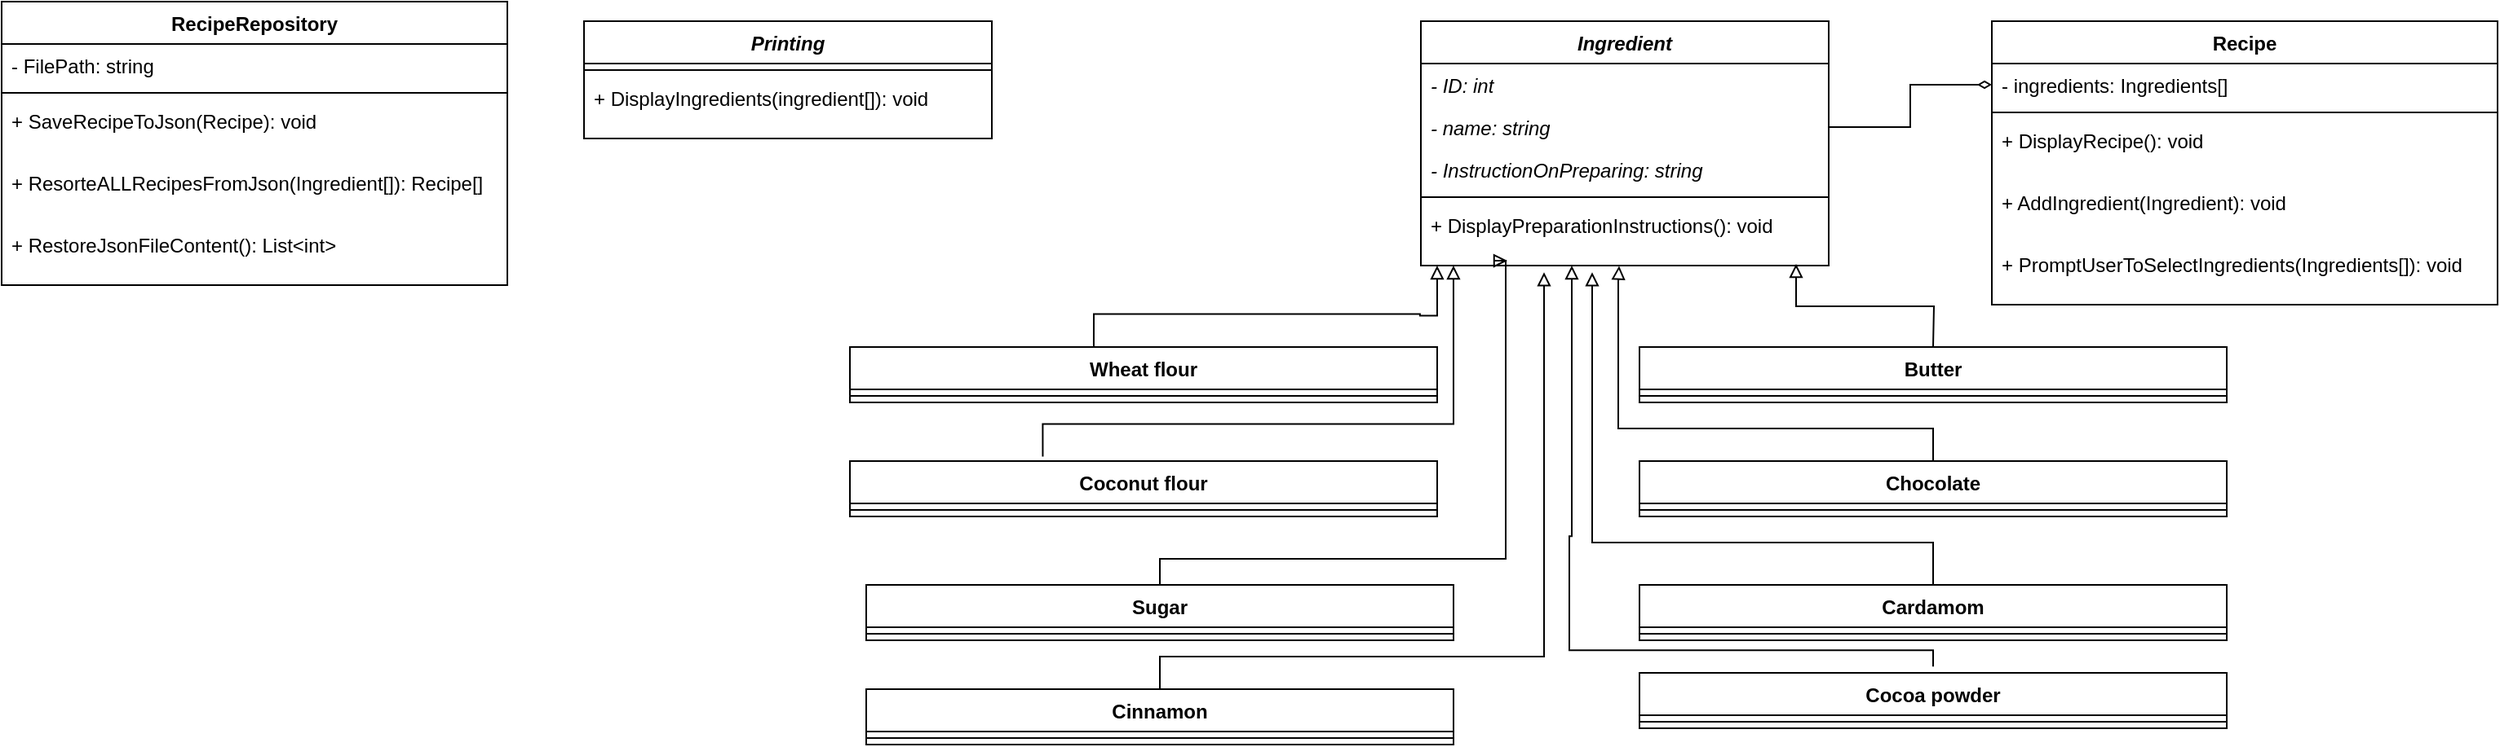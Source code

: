<mxfile version="24.7.10">
  <diagram name="Page-1" id="qROcjEqeEyhc1oqGEfKq">
    <mxGraphModel dx="2427" dy="775" grid="1" gridSize="10" guides="1" tooltips="1" connect="1" arrows="1" fold="1" page="1" pageScale="1" pageWidth="827" pageHeight="1169" math="0" shadow="0">
      <root>
        <mxCell id="0" />
        <mxCell id="1" parent="0" />
        <mxCell id="KYnBxB5Fywc9O9i57csS-1" value="&lt;i&gt;Ingredient&lt;/i&gt;" style="swimlane;fontStyle=1;align=center;verticalAlign=top;childLayout=stackLayout;horizontal=1;startSize=26;horizontalStack=0;resizeParent=1;resizeParentMax=0;resizeLast=0;collapsible=1;marginBottom=0;whiteSpace=wrap;html=1;" vertex="1" parent="1">
          <mxGeometry x="100" y="120" width="250" height="150" as="geometry" />
        </mxCell>
        <mxCell id="KYnBxB5Fywc9O9i57csS-2" value="&lt;i&gt;- ID: int&lt;/i&gt;" style="text;strokeColor=none;fillColor=none;align=left;verticalAlign=top;spacingLeft=4;spacingRight=4;overflow=hidden;rotatable=0;points=[[0,0.5],[1,0.5]];portConstraint=eastwest;whiteSpace=wrap;html=1;" vertex="1" parent="KYnBxB5Fywc9O9i57csS-1">
          <mxGeometry y="26" width="250" height="26" as="geometry" />
        </mxCell>
        <mxCell id="KYnBxB5Fywc9O9i57csS-3" value="&lt;i&gt;- name: string&lt;/i&gt;" style="text;strokeColor=none;fillColor=none;align=left;verticalAlign=top;spacingLeft=4;spacingRight=4;overflow=hidden;rotatable=0;points=[[0,0.5],[1,0.5]];portConstraint=eastwest;whiteSpace=wrap;html=1;" vertex="1" parent="KYnBxB5Fywc9O9i57csS-1">
          <mxGeometry y="52" width="250" height="26" as="geometry" />
        </mxCell>
        <mxCell id="KYnBxB5Fywc9O9i57csS-4" value="&lt;i&gt;- InstructionOnPreparing: string&lt;/i&gt;" style="text;strokeColor=none;fillColor=none;align=left;verticalAlign=top;spacingLeft=4;spacingRight=4;overflow=hidden;rotatable=0;points=[[0,0.5],[1,0.5]];portConstraint=eastwest;whiteSpace=wrap;html=1;" vertex="1" parent="KYnBxB5Fywc9O9i57csS-1">
          <mxGeometry y="78" width="250" height="26" as="geometry" />
        </mxCell>
        <mxCell id="KYnBxB5Fywc9O9i57csS-5" value="" style="line;strokeWidth=1;fillColor=none;align=left;verticalAlign=middle;spacingTop=-1;spacingLeft=3;spacingRight=3;rotatable=0;labelPosition=right;points=[];portConstraint=eastwest;strokeColor=inherit;" vertex="1" parent="KYnBxB5Fywc9O9i57csS-1">
          <mxGeometry y="104" width="250" height="8" as="geometry" />
        </mxCell>
        <mxCell id="KYnBxB5Fywc9O9i57csS-6" value="+ DisplayPreparationInstructions(): void" style="text;strokeColor=none;fillColor=none;align=left;verticalAlign=top;spacingLeft=4;spacingRight=4;overflow=hidden;rotatable=0;points=[[0,0.5],[1,0.5]];portConstraint=eastwest;whiteSpace=wrap;html=1;" vertex="1" parent="KYnBxB5Fywc9O9i57csS-1">
          <mxGeometry y="112" width="250" height="38" as="geometry" />
        </mxCell>
        <mxCell id="KYnBxB5Fywc9O9i57csS-7" value="Recipe" style="swimlane;fontStyle=1;align=center;verticalAlign=top;childLayout=stackLayout;horizontal=1;startSize=26;horizontalStack=0;resizeParent=1;resizeParentMax=0;resizeLast=0;collapsible=1;marginBottom=0;whiteSpace=wrap;html=1;" vertex="1" parent="1">
          <mxGeometry x="450" y="120" width="310" height="174" as="geometry" />
        </mxCell>
        <mxCell id="KYnBxB5Fywc9O9i57csS-8" value="- ingredients: Ingredients[]" style="text;strokeColor=none;fillColor=none;align=left;verticalAlign=top;spacingLeft=4;spacingRight=4;overflow=hidden;rotatable=0;points=[[0,0.5],[1,0.5]];portConstraint=eastwest;whiteSpace=wrap;html=1;" vertex="1" parent="KYnBxB5Fywc9O9i57csS-7">
          <mxGeometry y="26" width="310" height="26" as="geometry" />
        </mxCell>
        <mxCell id="KYnBxB5Fywc9O9i57csS-9" value="" style="line;strokeWidth=1;fillColor=none;align=left;verticalAlign=middle;spacingTop=-1;spacingLeft=3;spacingRight=3;rotatable=0;labelPosition=right;points=[];portConstraint=eastwest;strokeColor=inherit;" vertex="1" parent="KYnBxB5Fywc9O9i57csS-7">
          <mxGeometry y="52" width="310" height="8" as="geometry" />
        </mxCell>
        <mxCell id="KYnBxB5Fywc9O9i57csS-10" value="+ DisplayRecipe(): void" style="text;strokeColor=none;fillColor=none;align=left;verticalAlign=top;spacingLeft=4;spacingRight=4;overflow=hidden;rotatable=0;points=[[0,0.5],[1,0.5]];portConstraint=eastwest;whiteSpace=wrap;html=1;" vertex="1" parent="KYnBxB5Fywc9O9i57csS-7">
          <mxGeometry y="60" width="310" height="38" as="geometry" />
        </mxCell>
        <mxCell id="KYnBxB5Fywc9O9i57csS-11" value="+ AddIngredient(Ingredient):&amp;nbsp;void" style="text;strokeColor=none;fillColor=none;align=left;verticalAlign=top;spacingLeft=4;spacingRight=4;overflow=hidden;rotatable=0;points=[[0,0.5],[1,0.5]];portConstraint=eastwest;whiteSpace=wrap;html=1;" vertex="1" parent="KYnBxB5Fywc9O9i57csS-7">
          <mxGeometry y="98" width="310" height="38" as="geometry" />
        </mxCell>
        <mxCell id="KYnBxB5Fywc9O9i57csS-37" value="+ PromptUserToSelectIngredients(Ingredients[]):&amp;nbsp;void" style="text;strokeColor=none;fillColor=none;align=left;verticalAlign=top;spacingLeft=4;spacingRight=4;overflow=hidden;rotatable=0;points=[[0,0.5],[1,0.5]];portConstraint=eastwest;whiteSpace=wrap;html=1;" vertex="1" parent="KYnBxB5Fywc9O9i57csS-7">
          <mxGeometry y="136" width="310" height="38" as="geometry" />
        </mxCell>
        <mxCell id="KYnBxB5Fywc9O9i57csS-12" style="edgeStyle=orthogonalEdgeStyle;rounded=0;orthogonalLoop=1;jettySize=auto;html=1;exitX=1;exitY=0.5;exitDx=0;exitDy=0;entryX=0;entryY=0.5;entryDx=0;entryDy=0;fontFamily=Helvetica;fontSize=12;fontColor=default;fontStyle=1;endArrow=diamondThin;endFill=0;" edge="1" parent="1" source="KYnBxB5Fywc9O9i57csS-3" target="KYnBxB5Fywc9O9i57csS-8">
          <mxGeometry relative="1" as="geometry" />
        </mxCell>
        <mxCell id="KYnBxB5Fywc9O9i57csS-13" style="edgeStyle=orthogonalEdgeStyle;rounded=0;orthogonalLoop=1;jettySize=auto;html=1;exitX=0.5;exitY=0;exitDx=0;exitDy=0;fontFamily=Helvetica;fontSize=12;fontColor=default;fontStyle=1;endArrow=block;endFill=0;entryX=0.162;entryY=1.008;entryDx=0;entryDy=0;entryPerimeter=0;" edge="1" parent="1">
          <mxGeometry relative="1" as="geometry">
            <mxPoint x="109.97" y="270.004" as="targetPoint" />
            <mxPoint x="-100.53" y="319.7" as="sourcePoint" />
            <Array as="points">
              <mxPoint x="-100.53" y="299.7" />
              <mxPoint x="99.47" y="299.7" />
              <mxPoint x="109.47" y="300.7" />
            </Array>
          </mxGeometry>
        </mxCell>
        <mxCell id="KYnBxB5Fywc9O9i57csS-14" value="&lt;div&gt;Wheat flour&lt;/div&gt;" style="swimlane;fontStyle=1;align=center;verticalAlign=top;childLayout=stackLayout;horizontal=1;startSize=26;horizontalStack=0;resizeParent=1;resizeParentMax=0;resizeLast=0;collapsible=1;marginBottom=0;whiteSpace=wrap;html=1;direction=east;" vertex="1" parent="1">
          <mxGeometry x="-250" y="320" width="360" height="34" as="geometry">
            <mxRectangle x="-120" y="320" width="100" height="30" as="alternateBounds" />
          </mxGeometry>
        </mxCell>
        <mxCell id="KYnBxB5Fywc9O9i57csS-15" value="" style="line;strokeWidth=1;fillColor=none;align=left;verticalAlign=middle;spacingTop=-1;spacingLeft=3;spacingRight=3;rotatable=0;labelPosition=right;points=[];portConstraint=eastwest;strokeColor=inherit;" vertex="1" parent="KYnBxB5Fywc9O9i57csS-14">
          <mxGeometry y="26" width="360" height="8" as="geometry" />
        </mxCell>
        <mxCell id="KYnBxB5Fywc9O9i57csS-16" style="edgeStyle=orthogonalEdgeStyle;rounded=0;orthogonalLoop=1;jettySize=auto;html=1;exitX=0.5;exitY=0;exitDx=0;exitDy=0;fontFamily=Helvetica;fontSize=12;fontColor=default;fontStyle=1;endArrow=block;endFill=0;entryX=0.486;entryY=1.005;entryDx=0;entryDy=0;entryPerimeter=0;" edge="1" parent="1" source="KYnBxB5Fywc9O9i57csS-17" target="KYnBxB5Fywc9O9i57csS-6">
          <mxGeometry relative="1" as="geometry">
            <mxPoint x="220" y="280.0" as="targetPoint" />
            <Array as="points">
              <mxPoint x="414" y="370" />
              <mxPoint x="221" y="370" />
              <mxPoint x="221" y="280" />
              <mxPoint x="221" y="280" />
            </Array>
          </mxGeometry>
        </mxCell>
        <mxCell id="KYnBxB5Fywc9O9i57csS-17" value="&lt;div&gt;Chocolate&lt;/div&gt;" style="swimlane;fontStyle=1;align=center;verticalAlign=top;childLayout=stackLayout;horizontal=1;startSize=26;horizontalStack=0;resizeParent=1;resizeParentMax=0;resizeLast=0;collapsible=1;marginBottom=0;whiteSpace=wrap;html=1;direction=east;" vertex="1" parent="1">
          <mxGeometry x="234" y="390" width="360" height="34" as="geometry">
            <mxRectangle x="-120" y="320" width="100" height="30" as="alternateBounds" />
          </mxGeometry>
        </mxCell>
        <mxCell id="KYnBxB5Fywc9O9i57csS-18" value="" style="line;strokeWidth=1;fillColor=none;align=left;verticalAlign=middle;spacingTop=-1;spacingLeft=3;spacingRight=3;rotatable=0;labelPosition=right;points=[];portConstraint=eastwest;strokeColor=inherit;" vertex="1" parent="KYnBxB5Fywc9O9i57csS-17">
          <mxGeometry y="26" width="360" height="8" as="geometry" />
        </mxCell>
        <mxCell id="KYnBxB5Fywc9O9i57csS-19" value="&lt;div&gt;Coconut flour&lt;/div&gt;&lt;div&gt;&lt;br&gt;&lt;/div&gt;" style="swimlane;fontStyle=1;align=center;verticalAlign=top;childLayout=stackLayout;horizontal=1;startSize=26;horizontalStack=0;resizeParent=1;resizeParentMax=0;resizeLast=0;collapsible=1;marginBottom=0;whiteSpace=wrap;html=1;direction=east;" vertex="1" parent="1">
          <mxGeometry x="-250" y="390" width="360" height="34" as="geometry">
            <mxRectangle x="-120" y="320" width="100" height="30" as="alternateBounds" />
          </mxGeometry>
        </mxCell>
        <mxCell id="KYnBxB5Fywc9O9i57csS-20" value="" style="line;strokeWidth=1;fillColor=none;align=left;verticalAlign=middle;spacingTop=-1;spacingLeft=3;spacingRight=3;rotatable=0;labelPosition=right;points=[];portConstraint=eastwest;strokeColor=inherit;" vertex="1" parent="KYnBxB5Fywc9O9i57csS-19">
          <mxGeometry y="26" width="360" height="8" as="geometry" />
        </mxCell>
        <mxCell id="KYnBxB5Fywc9O9i57csS-21" style="edgeStyle=orthogonalEdgeStyle;rounded=0;orthogonalLoop=1;jettySize=auto;html=1;fontFamily=Helvetica;fontSize=12;fontColor=default;fontStyle=1;endArrow=block;endFill=0;entryX=0.92;entryY=0.973;entryDx=0;entryDy=0;entryPerimeter=0;" edge="1" parent="1" target="KYnBxB5Fywc9O9i57csS-6">
          <mxGeometry relative="1" as="geometry">
            <mxPoint x="330" y="280" as="targetPoint" />
            <mxPoint x="414" y="320" as="sourcePoint" />
          </mxGeometry>
        </mxCell>
        <mxCell id="KYnBxB5Fywc9O9i57csS-22" value="&lt;div&gt;Butter&lt;/div&gt;&lt;div&gt;&lt;br&gt;&lt;/div&gt;" style="swimlane;fontStyle=1;align=center;verticalAlign=top;childLayout=stackLayout;horizontal=1;startSize=26;horizontalStack=0;resizeParent=1;resizeParentMax=0;resizeLast=0;collapsible=1;marginBottom=0;whiteSpace=wrap;html=1;direction=east;" vertex="1" parent="1">
          <mxGeometry x="234" y="320" width="360" height="34" as="geometry">
            <mxRectangle x="-120" y="320" width="100" height="30" as="alternateBounds" />
          </mxGeometry>
        </mxCell>
        <mxCell id="KYnBxB5Fywc9O9i57csS-23" value="" style="line;strokeWidth=1;fillColor=none;align=left;verticalAlign=middle;spacingTop=-1;spacingLeft=3;spacingRight=3;rotatable=0;labelPosition=right;points=[];portConstraint=eastwest;strokeColor=inherit;" vertex="1" parent="KYnBxB5Fywc9O9i57csS-22">
          <mxGeometry y="26" width="360" height="8" as="geometry" />
        </mxCell>
        <mxCell id="KYnBxB5Fywc9O9i57csS-24" value="&lt;div&gt;Cinnamon&lt;br&gt;&lt;/div&gt;" style="swimlane;fontStyle=1;align=center;verticalAlign=top;childLayout=stackLayout;horizontal=1;startSize=26;horizontalStack=0;resizeParent=1;resizeParentMax=0;resizeLast=0;collapsible=1;marginBottom=0;whiteSpace=wrap;html=1;direction=east;" vertex="1" parent="1">
          <mxGeometry x="-240" y="530" width="360" height="34" as="geometry">
            <mxRectangle x="-120" y="320" width="100" height="30" as="alternateBounds" />
          </mxGeometry>
        </mxCell>
        <mxCell id="KYnBxB5Fywc9O9i57csS-25" value="" style="line;strokeWidth=1;fillColor=none;align=left;verticalAlign=middle;spacingTop=-1;spacingLeft=3;spacingRight=3;rotatable=0;labelPosition=right;points=[];portConstraint=eastwest;strokeColor=inherit;" vertex="1" parent="KYnBxB5Fywc9O9i57csS-24">
          <mxGeometry y="26" width="360" height="8" as="geometry" />
        </mxCell>
        <mxCell id="KYnBxB5Fywc9O9i57csS-26" style="edgeStyle=orthogonalEdgeStyle;rounded=0;orthogonalLoop=1;jettySize=auto;html=1;exitX=0.5;exitY=0;exitDx=0;exitDy=0;fontFamily=Helvetica;fontSize=12;fontColor=default;fontStyle=1;entryX=0.37;entryY=1.102;entryDx=0;entryDy=0;entryPerimeter=0;endArrow=block;endFill=0;" edge="1" parent="1">
          <mxGeometry relative="1" as="geometry">
            <mxPoint x="192.5" y="269.996" as="targetPoint" />
            <mxPoint x="414.0" y="516.12" as="sourcePoint" />
            <Array as="points">
              <mxPoint x="414" y="506.12" />
              <mxPoint x="191" y="506.12" />
              <mxPoint x="191" y="436.12" />
              <mxPoint x="193" y="436.12" />
            </Array>
          </mxGeometry>
        </mxCell>
        <mxCell id="KYnBxB5Fywc9O9i57csS-27" value="&lt;div&gt;&lt;div&gt;Cocoa powder&lt;/div&gt;&lt;div&gt;&lt;br&gt;&lt;/div&gt;&lt;/div&gt;" style="swimlane;fontStyle=1;align=center;verticalAlign=top;childLayout=stackLayout;horizontal=1;startSize=26;horizontalStack=0;resizeParent=1;resizeParentMax=0;resizeLast=0;collapsible=1;marginBottom=0;whiteSpace=wrap;html=1;direction=east;" vertex="1" parent="1">
          <mxGeometry x="234" y="520" width="360" height="34" as="geometry">
            <mxRectangle x="-120" y="320" width="100" height="30" as="alternateBounds" />
          </mxGeometry>
        </mxCell>
        <mxCell id="KYnBxB5Fywc9O9i57csS-28" value="" style="line;strokeWidth=1;fillColor=none;align=left;verticalAlign=middle;spacingTop=-1;spacingLeft=3;spacingRight=3;rotatable=0;labelPosition=right;points=[];portConstraint=eastwest;strokeColor=inherit;" vertex="1" parent="KYnBxB5Fywc9O9i57csS-27">
          <mxGeometry y="26" width="360" height="8" as="geometry" />
        </mxCell>
        <mxCell id="KYnBxB5Fywc9O9i57csS-29" value="&lt;div&gt;Cardamom&lt;br&gt;&lt;/div&gt;" style="swimlane;fontStyle=1;align=center;verticalAlign=top;childLayout=stackLayout;horizontal=1;startSize=26;horizontalStack=0;resizeParent=1;resizeParentMax=0;resizeLast=0;collapsible=1;marginBottom=0;whiteSpace=wrap;html=1;direction=east;" vertex="1" parent="1">
          <mxGeometry x="234" y="466" width="360" height="34" as="geometry">
            <mxRectangle x="-120" y="320" width="100" height="30" as="alternateBounds" />
          </mxGeometry>
        </mxCell>
        <mxCell id="KYnBxB5Fywc9O9i57csS-30" value="" style="line;strokeWidth=1;fillColor=none;align=left;verticalAlign=middle;spacingTop=-1;spacingLeft=3;spacingRight=3;rotatable=0;labelPosition=right;points=[];portConstraint=eastwest;strokeColor=inherit;" vertex="1" parent="KYnBxB5Fywc9O9i57csS-29">
          <mxGeometry y="26" width="360" height="8" as="geometry" />
        </mxCell>
        <mxCell id="KYnBxB5Fywc9O9i57csS-31" value="&lt;div&gt;Sugar&lt;br&gt;&lt;/div&gt;" style="swimlane;fontStyle=1;align=center;verticalAlign=top;childLayout=stackLayout;horizontal=1;startSize=26;horizontalStack=0;resizeParent=1;resizeParentMax=0;resizeLast=0;collapsible=1;marginBottom=0;whiteSpace=wrap;html=1;direction=east;" vertex="1" parent="1">
          <mxGeometry x="-240" y="466" width="360" height="34" as="geometry">
            <mxRectangle x="-120" y="320" width="100" height="30" as="alternateBounds" />
          </mxGeometry>
        </mxCell>
        <mxCell id="KYnBxB5Fywc9O9i57csS-32" value="" style="line;strokeWidth=1;fillColor=none;align=left;verticalAlign=middle;spacingTop=-1;spacingLeft=3;spacingRight=3;rotatable=0;labelPosition=right;points=[];portConstraint=eastwest;strokeColor=inherit;" vertex="1" parent="KYnBxB5Fywc9O9i57csS-31">
          <mxGeometry y="26" width="360" height="8" as="geometry" />
        </mxCell>
        <mxCell id="KYnBxB5Fywc9O9i57csS-33" style="edgeStyle=orthogonalEdgeStyle;rounded=0;orthogonalLoop=1;jettySize=auto;html=1;exitX=0.5;exitY=0;exitDx=0;exitDy=0;entryX=0.327;entryY=1.072;entryDx=0;entryDy=0;entryPerimeter=0;fontFamily=Helvetica;fontSize=12;fontColor=default;fontStyle=1;endArrow=block;endFill=0;" edge="1" parent="1">
          <mxGeometry relative="1" as="geometry">
            <mxPoint x="-131.77" y="387.26" as="sourcePoint" />
            <mxPoint x="119.98" y="269.996" as="targetPoint" />
            <Array as="points">
              <mxPoint x="-131.77" y="367.26" />
              <mxPoint x="120.23" y="367.26" />
            </Array>
          </mxGeometry>
        </mxCell>
        <mxCell id="KYnBxB5Fywc9O9i57csS-34" style="edgeStyle=orthogonalEdgeStyle;rounded=0;orthogonalLoop=1;jettySize=auto;html=1;exitX=0.5;exitY=0;exitDx=0;exitDy=0;entryX=0.212;entryY=0.921;entryDx=0;entryDy=0;entryPerimeter=0;fontFamily=Helvetica;fontSize=12;fontColor=default;fontStyle=1;endArrow=block;endFill=0;" edge="1" parent="1" source="KYnBxB5Fywc9O9i57csS-31" target="KYnBxB5Fywc9O9i57csS-6">
          <mxGeometry relative="1" as="geometry">
            <Array as="points">
              <mxPoint x="-60" y="450" />
              <mxPoint x="152" y="450" />
            </Array>
          </mxGeometry>
        </mxCell>
        <mxCell id="KYnBxB5Fywc9O9i57csS-35" style="edgeStyle=orthogonalEdgeStyle;rounded=0;orthogonalLoop=1;jettySize=auto;html=1;exitX=0.5;exitY=0;exitDx=0;exitDy=0;entryX=0.42;entryY=1.108;entryDx=0;entryDy=0;entryPerimeter=0;fontFamily=Helvetica;fontSize=12;fontColor=default;fontStyle=1;endArrow=block;endFill=0;" edge="1" parent="1" source="KYnBxB5Fywc9O9i57csS-29" target="KYnBxB5Fywc9O9i57csS-6">
          <mxGeometry relative="1" as="geometry">
            <Array as="points">
              <mxPoint x="414" y="440" />
              <mxPoint x="205" y="440" />
            </Array>
          </mxGeometry>
        </mxCell>
        <mxCell id="KYnBxB5Fywc9O9i57csS-36" style="edgeStyle=orthogonalEdgeStyle;rounded=0;orthogonalLoop=1;jettySize=auto;html=1;exitX=0.5;exitY=0;exitDx=0;exitDy=0;entryX=0.302;entryY=1.108;entryDx=0;entryDy=0;entryPerimeter=0;fontFamily=Helvetica;fontSize=12;fontColor=default;fontStyle=1;endArrow=block;endFill=0;" edge="1" parent="1" source="KYnBxB5Fywc9O9i57csS-24" target="KYnBxB5Fywc9O9i57csS-6">
          <mxGeometry relative="1" as="geometry">
            <Array as="points">
              <mxPoint x="-60" y="510" />
              <mxPoint x="176" y="510" />
            </Array>
          </mxGeometry>
        </mxCell>
        <mxCell id="KYnBxB5Fywc9O9i57csS-42" value="&lt;i&gt;Printing&lt;/i&gt;" style="swimlane;fontStyle=1;align=center;verticalAlign=top;childLayout=stackLayout;horizontal=1;startSize=26;horizontalStack=0;resizeParent=1;resizeParentMax=0;resizeLast=0;collapsible=1;marginBottom=0;whiteSpace=wrap;html=1;" vertex="1" parent="1">
          <mxGeometry x="-413" y="120" width="250" height="72" as="geometry" />
        </mxCell>
        <mxCell id="KYnBxB5Fywc9O9i57csS-46" value="" style="line;strokeWidth=1;fillColor=none;align=left;verticalAlign=middle;spacingTop=-1;spacingLeft=3;spacingRight=3;rotatable=0;labelPosition=right;points=[];portConstraint=eastwest;strokeColor=inherit;" vertex="1" parent="KYnBxB5Fywc9O9i57csS-42">
          <mxGeometry y="26" width="250" height="8" as="geometry" />
        </mxCell>
        <mxCell id="KYnBxB5Fywc9O9i57csS-47" value="+ DisplayIngredients(ingredient[]): void" style="text;strokeColor=none;fillColor=none;align=left;verticalAlign=top;spacingLeft=4;spacingRight=4;overflow=hidden;rotatable=0;points=[[0,0.5],[1,0.5]];portConstraint=eastwest;whiteSpace=wrap;html=1;" vertex="1" parent="KYnBxB5Fywc9O9i57csS-42">
          <mxGeometry y="34" width="250" height="38" as="geometry" />
        </mxCell>
        <mxCell id="KYnBxB5Fywc9O9i57csS-48" value="RecipeRepository" style="swimlane;fontStyle=1;align=center;verticalAlign=top;childLayout=stackLayout;horizontal=1;startSize=26;horizontalStack=0;resizeParent=1;resizeParentMax=0;resizeLast=0;collapsible=1;marginBottom=0;whiteSpace=wrap;html=1;" vertex="1" parent="1">
          <mxGeometry x="-770" y="108" width="310" height="174" as="geometry" />
        </mxCell>
        <mxCell id="KYnBxB5Fywc9O9i57csS-49" value="- FilePath: string" style="text;strokeColor=none;fillColor=none;align=left;verticalAlign=top;spacingLeft=4;spacingRight=4;overflow=hidden;rotatable=0;points=[[0,0.5],[1,0.5]];portConstraint=eastwest;whiteSpace=wrap;html=1;" vertex="1" parent="KYnBxB5Fywc9O9i57csS-48">
          <mxGeometry y="26" width="310" height="26" as="geometry" />
        </mxCell>
        <mxCell id="KYnBxB5Fywc9O9i57csS-50" value="" style="line;strokeWidth=1;fillColor=none;align=left;verticalAlign=middle;spacingTop=-1;spacingLeft=3;spacingRight=3;rotatable=0;labelPosition=right;points=[];portConstraint=eastwest;strokeColor=inherit;" vertex="1" parent="KYnBxB5Fywc9O9i57csS-48">
          <mxGeometry y="52" width="310" height="8" as="geometry" />
        </mxCell>
        <mxCell id="KYnBxB5Fywc9O9i57csS-51" value="+ SaveRecipeToJson(Recipe): void" style="text;strokeColor=none;fillColor=none;align=left;verticalAlign=top;spacingLeft=4;spacingRight=4;overflow=hidden;rotatable=0;points=[[0,0.5],[1,0.5]];portConstraint=eastwest;whiteSpace=wrap;html=1;" vertex="1" parent="KYnBxB5Fywc9O9i57csS-48">
          <mxGeometry y="60" width="310" height="38" as="geometry" />
        </mxCell>
        <mxCell id="KYnBxB5Fywc9O9i57csS-52" value="+ ResorteALLRecipesFromJson(Ingredient[]): Recipe[]" style="text;strokeColor=none;fillColor=none;align=left;verticalAlign=top;spacingLeft=4;spacingRight=4;overflow=hidden;rotatable=0;points=[[0,0.5],[1,0.5]];portConstraint=eastwest;whiteSpace=wrap;html=1;" vertex="1" parent="KYnBxB5Fywc9O9i57csS-48">
          <mxGeometry y="98" width="310" height="38" as="geometry" />
        </mxCell>
        <mxCell id="KYnBxB5Fywc9O9i57csS-53" value="+ RestoreJsonFileContent(): List&amp;lt;int&amp;gt;" style="text;strokeColor=none;fillColor=none;align=left;verticalAlign=top;spacingLeft=4;spacingRight=4;overflow=hidden;rotatable=0;points=[[0,0.5],[1,0.5]];portConstraint=eastwest;whiteSpace=wrap;html=1;" vertex="1" parent="KYnBxB5Fywc9O9i57csS-48">
          <mxGeometry y="136" width="310" height="38" as="geometry" />
        </mxCell>
      </root>
    </mxGraphModel>
  </diagram>
</mxfile>
